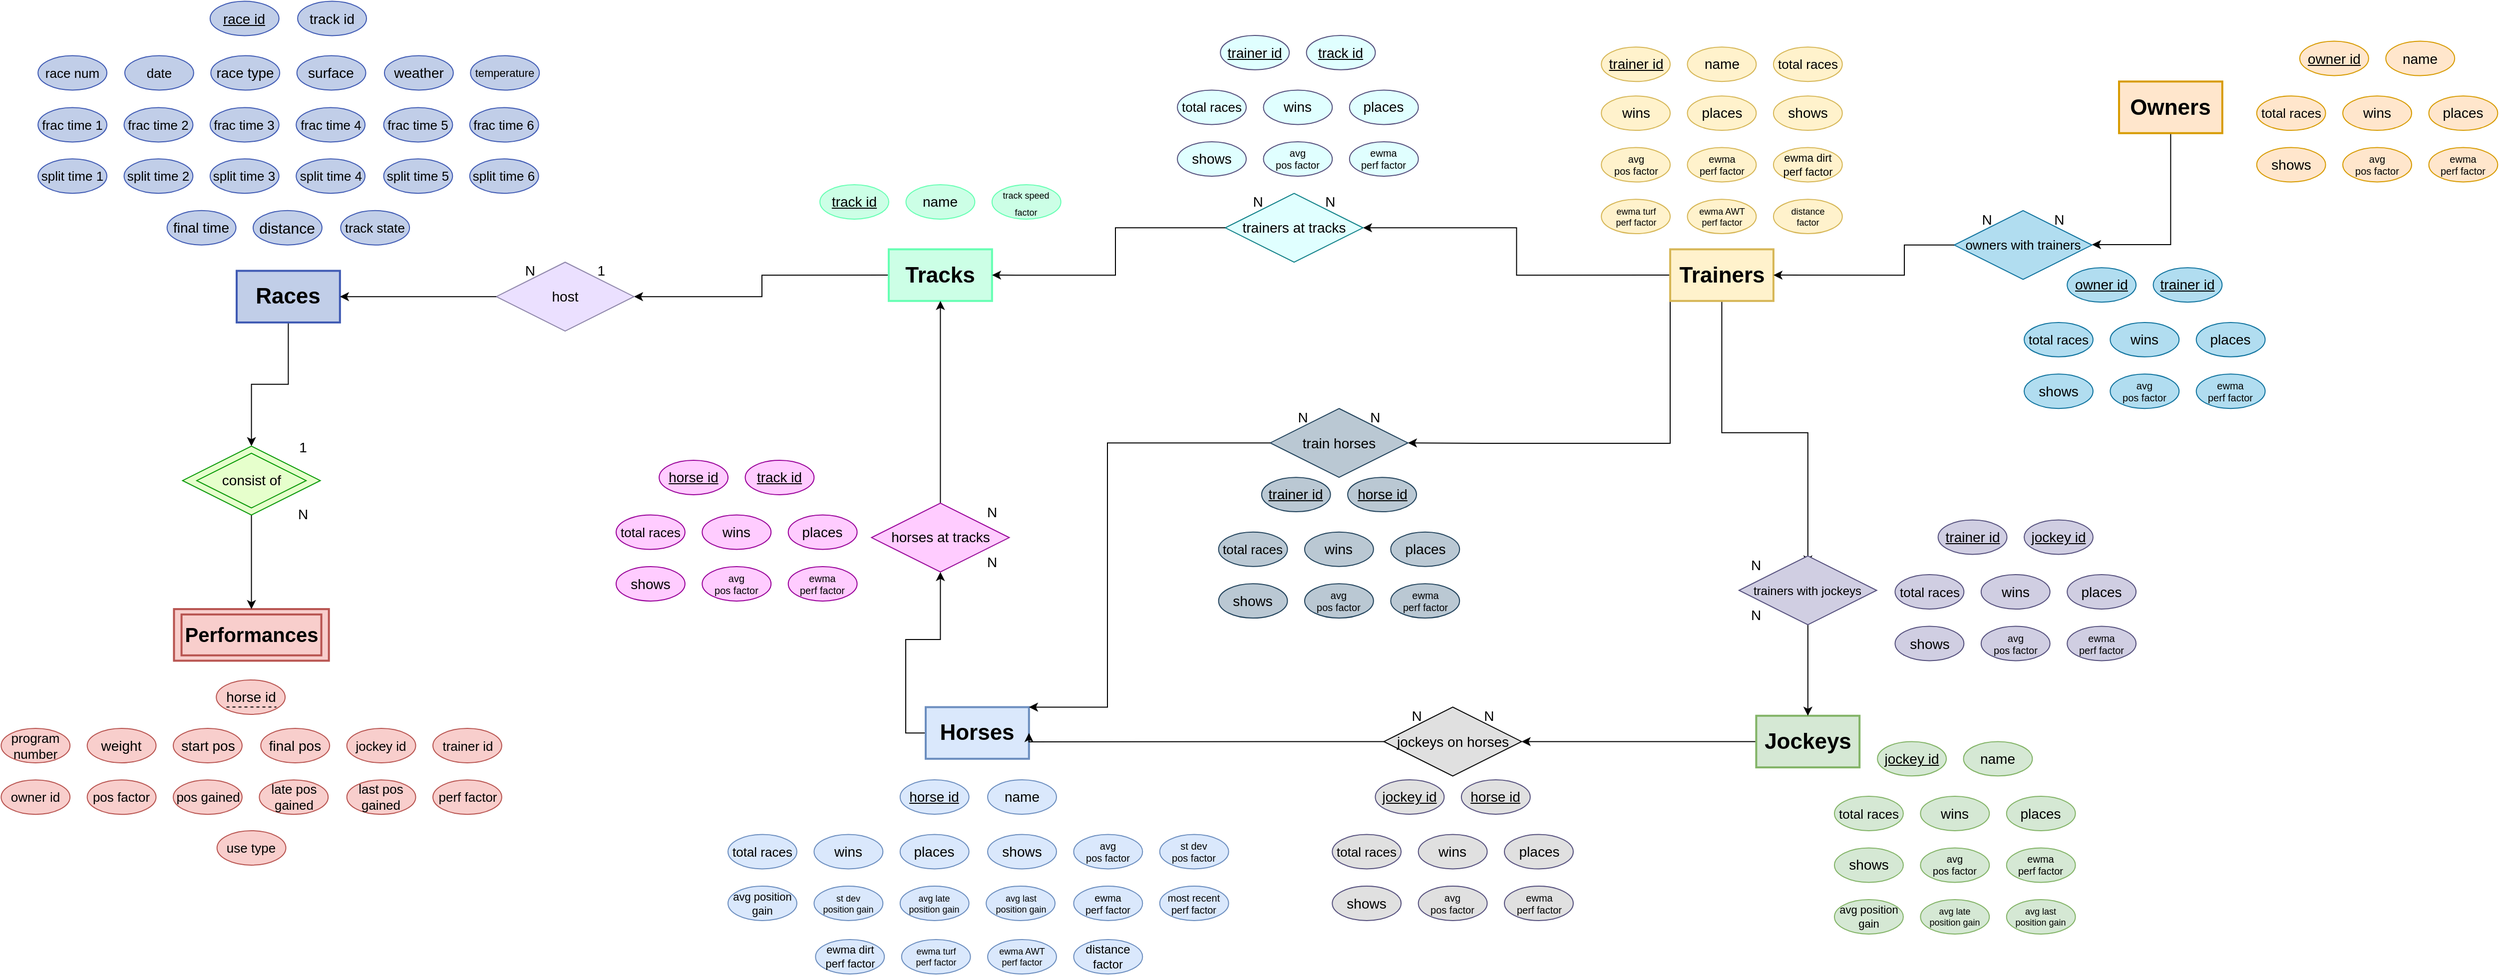 <mxfile version="24.8.0">
  <diagram id="R2lEEEUBdFMjLlhIrx00" name="Page-1">
    <mxGraphModel dx="2412" dy="754" grid="1" gridSize="10" guides="1" tooltips="1" connect="1" arrows="1" fold="1" page="1" pageScale="1" pageWidth="850" pageHeight="1100" math="0" shadow="0" extFonts="Permanent Marker^https://fonts.googleapis.com/css?family=Permanent+Marker">
      <root>
        <mxCell id="0" />
        <mxCell id="1" parent="0" />
        <mxCell id="imJ08O7aE8gu0QzwsTVR-275" style="edgeStyle=orthogonalEdgeStyle;rounded=0;orthogonalLoop=1;jettySize=auto;html=1;exitX=0.5;exitY=1;exitDx=0;exitDy=0;entryX=0.5;entryY=0;entryDx=0;entryDy=0;" parent="1" source="j_OEzUGsQaTigC9FzTrX-2" target="imJ08O7aE8gu0QzwsTVR-7" edge="1">
          <mxGeometry relative="1" as="geometry">
            <mxPoint x="-590" y="500" as="targetPoint" />
          </mxGeometry>
        </mxCell>
        <mxCell id="j_OEzUGsQaTigC9FzTrX-2" value="Races" style="text;html=1;align=center;verticalAlign=middle;whiteSpace=wrap;rounded=0;strokeColor=#3F5AB3;fillColor=#C1CEE8;strokeWidth=2;fontStyle=1;container=0;fontSize=22;" parent="1" vertex="1">
          <mxGeometry x="-609.996" y="330.243" width="103.415" height="51.707" as="geometry" />
        </mxCell>
        <mxCell id="imJ08O7aE8gu0QzwsTVR-168" style="edgeStyle=orthogonalEdgeStyle;rounded=0;orthogonalLoop=1;jettySize=auto;html=1;exitX=0;exitY=0.5;exitDx=0;exitDy=0;entryX=0.5;entryY=1;entryDx=0;entryDy=0;" parent="1" source="j_OEzUGsQaTigC9FzTrX-4" target="j_OEzUGsQaTigC9FzTrX-57" edge="1">
          <mxGeometry relative="1" as="geometry" />
        </mxCell>
        <mxCell id="j_OEzUGsQaTigC9FzTrX-4" value="Horses" style="text;html=1;align=center;verticalAlign=middle;whiteSpace=wrap;rounded=0;strokeColor=#6c8ebf;fillColor=#dae8fc;strokeWidth=2;fontStyle=1;container=0;fontSize=22;" parent="1" vertex="1">
          <mxGeometry x="80.0" y="767.237" width="103.415" height="51.707" as="geometry" />
        </mxCell>
        <mxCell id="imJ08O7aE8gu0QzwsTVR-159" style="edgeStyle=orthogonalEdgeStyle;rounded=0;orthogonalLoop=1;jettySize=auto;html=1;exitX=0;exitY=0.5;exitDx=0;exitDy=0;entryX=1;entryY=1;entryDx=0;entryDy=0;" parent="1" source="j_OEzUGsQaTigC9FzTrX-5" target="j_OEzUGsQaTigC9FzTrX-54" edge="1">
          <mxGeometry relative="1" as="geometry">
            <Array as="points">
              <mxPoint x="730" y="802" />
              <mxPoint x="730" y="802" />
            </Array>
          </mxGeometry>
        </mxCell>
        <mxCell id="j_OEzUGsQaTigC9FzTrX-5" value="Jockeys" style="text;html=1;align=center;verticalAlign=middle;whiteSpace=wrap;rounded=0;strokeColor=#82b366;fillColor=#d5e8d4;strokeWidth=2;fontStyle=1;container=0;fontSize=22;" parent="1" vertex="1">
          <mxGeometry x="911.701" y="775.86" width="103.415" height="51.707" as="geometry" />
        </mxCell>
        <mxCell id="imJ08O7aE8gu0QzwsTVR-272" style="edgeStyle=orthogonalEdgeStyle;rounded=0;orthogonalLoop=1;jettySize=auto;html=1;exitX=0;exitY=0.5;exitDx=0;exitDy=0;entryX=1;entryY=1;entryDx=0;entryDy=0;" parent="1" source="j_OEzUGsQaTigC9FzTrX-6" target="j_OEzUGsQaTigC9FzTrX-49" edge="1">
          <mxGeometry relative="1" as="geometry">
            <Array as="points">
              <mxPoint x="-84" y="335" />
              <mxPoint x="-84" y="356" />
            </Array>
          </mxGeometry>
        </mxCell>
        <mxCell id="j_OEzUGsQaTigC9FzTrX-6" value="Tracks" style="text;html=1;align=center;verticalAlign=middle;whiteSpace=wrap;rounded=0;strokeColor=#66FFB3;fillColor=#CCFFE6;strokeWidth=2;fontStyle=1;container=0;fontSize=22;" parent="1" vertex="1">
          <mxGeometry x="43.002" y="308.702" width="103.415" height="51.707" as="geometry" />
        </mxCell>
        <mxCell id="imJ08O7aE8gu0QzwsTVR-165" style="edgeStyle=orthogonalEdgeStyle;rounded=0;orthogonalLoop=1;jettySize=auto;html=1;exitX=0.5;exitY=1;exitDx=0;exitDy=0;entryX=1;entryY=1;entryDx=0;entryDy=0;" parent="1" source="j_OEzUGsQaTigC9FzTrX-7" target="j_OEzUGsQaTigC9FzTrX-51" edge="1">
          <mxGeometry relative="1" as="geometry">
            <Array as="points">
              <mxPoint x="1327" y="304" />
              <mxPoint x="1248" y="304" />
            </Array>
          </mxGeometry>
        </mxCell>
        <mxCell id="j_OEzUGsQaTigC9FzTrX-7" value="Owners" style="text;html=1;align=center;verticalAlign=middle;whiteSpace=wrap;rounded=0;strokeColor=#d79b00;fillColor=#ffe6cc;strokeWidth=2;fontStyle=1;flipH=0;flipV=1;container=0;fontSize=22;" parent="1" vertex="1">
          <mxGeometry x="1275.003" y="140.654" width="103.415" height="51.707" as="geometry" />
        </mxCell>
        <mxCell id="imJ08O7aE8gu0QzwsTVR-155" style="edgeStyle=orthogonalEdgeStyle;rounded=0;orthogonalLoop=1;jettySize=auto;html=1;exitX=0.5;exitY=1;exitDx=0;exitDy=0;entryX=1;entryY=0;entryDx=0;entryDy=0;" parent="1" source="j_OEzUGsQaTigC9FzTrX-8" target="imJ08O7aE8gu0QzwsTVR-152" edge="1">
          <mxGeometry relative="1" as="geometry" />
        </mxCell>
        <mxCell id="imJ08O7aE8gu0QzwsTVR-160" style="edgeStyle=orthogonalEdgeStyle;rounded=0;orthogonalLoop=1;jettySize=auto;html=1;exitX=0;exitY=1;exitDx=0;exitDy=0;entryX=1;entryY=1;entryDx=0;entryDy=0;" parent="1" source="j_OEzUGsQaTigC9FzTrX-8" target="j_OEzUGsQaTigC9FzTrX-65" edge="1">
          <mxGeometry relative="1" as="geometry">
            <Array as="points">
              <mxPoint x="825" y="503" />
              <mxPoint x="638" y="503" />
            </Array>
          </mxGeometry>
        </mxCell>
        <mxCell id="imJ08O7aE8gu0QzwsTVR-171" style="edgeStyle=orthogonalEdgeStyle;rounded=0;orthogonalLoop=1;jettySize=auto;html=1;exitX=0;exitY=0.5;exitDx=0;exitDy=0;entryX=1;entryY=0.5;entryDx=0;entryDy=0;" parent="1" source="j_OEzUGsQaTigC9FzTrX-8" target="j_OEzUGsQaTigC9FzTrX-74" edge="1">
          <mxGeometry relative="1" as="geometry" />
        </mxCell>
        <mxCell id="j_OEzUGsQaTigC9FzTrX-8" value="Trainers" style="text;html=1;align=center;verticalAlign=middle;whiteSpace=wrap;rounded=0;strokeColor=#d6b656;fillColor=#fff2cc;strokeWidth=2;fontStyle=1;container=0;fontSize=22;" parent="1" vertex="1">
          <mxGeometry x="825.521" y="308.702" width="103.415" height="51.707" as="geometry" />
        </mxCell>
        <mxCell id="j_OEzUGsQaTigC9FzTrX-15" value="&lt;font style=&quot;font-size: 14px;&quot;&gt;host&lt;/font&gt;" style="rhombus;whiteSpace=wrap;html=1;container=0;fontSize=14;fillColor=#EBE0FF;strokeColor=#8F87AB;" parent="1" vertex="1">
          <mxGeometry x="-350.004" y="321.621" width="137.886" height="68.943" as="geometry" />
        </mxCell>
        <mxCell id="j_OEzUGsQaTigC9FzTrX-22" value="&lt;font style=&quot;font-size: 14px;&quot;&gt;jockeys on horses&lt;/font&gt;" style="rhombus;whiteSpace=wrap;html=1;container=0;fontSize=14;fillColor=#E0E0E0;" parent="1" vertex="1">
          <mxGeometry x="538.859" y="767.239" width="137.886" height="68.943" as="geometry" />
        </mxCell>
        <mxCell id="j_OEzUGsQaTigC9FzTrX-37" value="&lt;font style=&quot;font-size: 13px;&quot;&gt;owners with trainers&lt;/font&gt;" style="rhombus;whiteSpace=wrap;html=1;fontSize=14;flipH=0;flipV=1;container=0;fillColor=#b1ddf0;strokeColor=#10739e;" parent="1" vertex="1">
          <mxGeometry x="1110.005" y="269.914" width="137.886" height="68.943" as="geometry" />
        </mxCell>
        <mxCell id="imJ08O7aE8gu0QzwsTVR-274" style="edgeStyle=orthogonalEdgeStyle;rounded=0;orthogonalLoop=1;jettySize=auto;html=1;exitX=0;exitY=1;exitDx=0;exitDy=0;entryX=1;entryY=0.5;entryDx=0;entryDy=0;" parent="1" source="j_OEzUGsQaTigC9FzTrX-49" target="j_OEzUGsQaTigC9FzTrX-2" edge="1">
          <mxGeometry relative="1" as="geometry">
            <Array as="points">
              <mxPoint x="-390" y="356" />
              <mxPoint x="-390" y="356" />
            </Array>
          </mxGeometry>
        </mxCell>
        <mxCell id="j_OEzUGsQaTigC9FzTrX-49" value="N&amp;nbsp; &amp;nbsp; &amp;nbsp; &amp;nbsp; &amp;nbsp; &amp;nbsp; &amp;nbsp; &amp;nbsp; 1" style="text;html=1;align=center;verticalAlign=middle;whiteSpace=wrap;rounded=0;container=0;fontSize=14;" parent="1" vertex="1">
          <mxGeometry x="-350.004" y="304.385" width="137.886" height="51.707" as="geometry" />
        </mxCell>
        <mxCell id="imJ08O7aE8gu0QzwsTVR-166" style="edgeStyle=orthogonalEdgeStyle;rounded=0;orthogonalLoop=1;jettySize=auto;html=1;exitX=0;exitY=1;exitDx=0;exitDy=0;entryX=1;entryY=0.5;entryDx=0;entryDy=0;" parent="1" source="j_OEzUGsQaTigC9FzTrX-51" target="j_OEzUGsQaTigC9FzTrX-8" edge="1">
          <mxGeometry relative="1" as="geometry">
            <Array as="points">
              <mxPoint x="1060" y="304" />
              <mxPoint x="1060" y="335" />
            </Array>
          </mxGeometry>
        </mxCell>
        <mxCell id="j_OEzUGsQaTigC9FzTrX-51" value="N&amp;nbsp; &amp;nbsp; &amp;nbsp; &amp;nbsp; &amp;nbsp; &amp;nbsp; &amp;nbsp; &amp;nbsp; N" style="text;html=1;align=center;verticalAlign=middle;whiteSpace=wrap;rounded=0;container=0;fontSize=14;fillColor=none;strokeColor=none;" parent="1" vertex="1">
          <mxGeometry x="1110.005" y="252.678" width="137.886" height="51.707" as="geometry" />
        </mxCell>
        <mxCell id="imJ08O7aE8gu0QzwsTVR-162" style="edgeStyle=orthogonalEdgeStyle;rounded=0;orthogonalLoop=1;jettySize=auto;html=1;exitX=0;exitY=1;exitDx=0;exitDy=0;entryX=1;entryY=0.5;entryDx=0;entryDy=0;" parent="1" source="j_OEzUGsQaTigC9FzTrX-54" target="j_OEzUGsQaTigC9FzTrX-4" edge="1">
          <mxGeometry relative="1" as="geometry">
            <Array as="points">
              <mxPoint x="470" y="802" />
              <mxPoint x="470" y="802" />
            </Array>
          </mxGeometry>
        </mxCell>
        <mxCell id="j_OEzUGsQaTigC9FzTrX-54" value="N&amp;nbsp; &amp;nbsp; &amp;nbsp; &amp;nbsp; &amp;nbsp; &amp;nbsp; &amp;nbsp; &amp;nbsp; N" style="text;html=1;align=center;verticalAlign=middle;whiteSpace=wrap;rounded=0;container=0;fontSize=14;fillColor=none;" parent="1" vertex="1">
          <mxGeometry x="538.859" y="750.003" width="137.886" height="51.707" as="geometry" />
        </mxCell>
        <mxCell id="imJ08O7aE8gu0QzwsTVR-169" style="edgeStyle=orthogonalEdgeStyle;rounded=0;orthogonalLoop=1;jettySize=auto;html=1;exitX=0.5;exitY=0;exitDx=0;exitDy=0;entryX=0.5;entryY=1;entryDx=0;entryDy=0;" parent="1" source="j_OEzUGsQaTigC9FzTrX-57" target="j_OEzUGsQaTigC9FzTrX-6" edge="1">
          <mxGeometry relative="1" as="geometry" />
        </mxCell>
        <mxCell id="j_OEzUGsQaTigC9FzTrX-57" value="&lt;font style=&quot;font-size: 14px;&quot;&gt;horses at tracks&lt;/font&gt;" style="rhombus;whiteSpace=wrap;html=1;fontSize=14;container=0;fillColor=#FFCCFF;strokeColor=#990099;" parent="1" vertex="1">
          <mxGeometry x="25.771" y="562.926" width="137.886" height="68.943" as="geometry" />
        </mxCell>
        <mxCell id="j_OEzUGsQaTigC9FzTrX-64" value="&lt;font style=&quot;font-size: 14px;&quot;&gt;train horses&lt;/font&gt;" style="rhombus;whiteSpace=wrap;html=1;container=0;fontSize=14;fillColor=#bac8d3;strokeColor=#23445d;" parent="1" vertex="1">
          <mxGeometry x="425.004" y="468.131" width="137.886" height="68.943" as="geometry" />
        </mxCell>
        <mxCell id="imJ08O7aE8gu0QzwsTVR-161" style="edgeStyle=orthogonalEdgeStyle;rounded=0;orthogonalLoop=1;jettySize=auto;html=1;exitX=0;exitY=1;exitDx=0;exitDy=0;entryX=1;entryY=0;entryDx=0;entryDy=0;" parent="1" source="j_OEzUGsQaTigC9FzTrX-65" target="j_OEzUGsQaTigC9FzTrX-4" edge="1">
          <mxGeometry relative="1" as="geometry">
            <Array as="points">
              <mxPoint x="262" y="503" />
            </Array>
          </mxGeometry>
        </mxCell>
        <mxCell id="j_OEzUGsQaTigC9FzTrX-65" value="N&amp;nbsp; &amp;nbsp; &amp;nbsp; &amp;nbsp; &amp;nbsp; &amp;nbsp; &amp;nbsp; &amp;nbsp; N" style="text;html=1;align=center;verticalAlign=middle;whiteSpace=wrap;rounded=0;container=0;fontSize=14;fillColor=none;strokeColor=none;" parent="1" vertex="1">
          <mxGeometry x="425.004" y="450.895" width="137.886" height="51.707" as="geometry" />
        </mxCell>
        <mxCell id="j_OEzUGsQaTigC9FzTrX-74" value="trainers at tracks" style="rhombus;whiteSpace=wrap;html=1;fontSize=14;container=0;fillColor=#E0FFFF;strokeColor=#0e8088;" parent="1" vertex="1">
          <mxGeometry x="379.995" y="252.675" width="137.886" height="68.943" as="geometry" />
        </mxCell>
        <mxCell id="imJ08O7aE8gu0QzwsTVR-172" style="edgeStyle=orthogonalEdgeStyle;rounded=0;orthogonalLoop=1;jettySize=auto;html=1;exitX=0;exitY=1;exitDx=0;exitDy=0;entryX=1;entryY=0.5;entryDx=0;entryDy=0;" parent="1" source="j_OEzUGsQaTigC9FzTrX-75" target="j_OEzUGsQaTigC9FzTrX-6" edge="1">
          <mxGeometry relative="1" as="geometry">
            <Array as="points">
              <mxPoint x="270" y="287" />
              <mxPoint x="270" y="335" />
            </Array>
          </mxGeometry>
        </mxCell>
        <mxCell id="j_OEzUGsQaTigC9FzTrX-75" value="N&amp;nbsp; &amp;nbsp; &amp;nbsp; &amp;nbsp; &amp;nbsp; &amp;nbsp; &amp;nbsp; &amp;nbsp; N" style="text;html=1;align=center;verticalAlign=middle;whiteSpace=wrap;rounded=0;container=0;fontSize=14;fillColor=none;strokeColor=none;" parent="1" vertex="1">
          <mxGeometry x="379.995" y="235.439" width="137.886" height="51.707" as="geometry" />
        </mxCell>
        <mxCell id="imJ08O7aE8gu0QzwsTVR-156" style="edgeStyle=orthogonalEdgeStyle;rounded=0;orthogonalLoop=1;jettySize=auto;html=1;exitX=0.5;exitY=1;exitDx=0;exitDy=0;entryX=0.5;entryY=0;entryDx=0;entryDy=0;" parent="1" source="j_OEzUGsQaTigC9FzTrX-78" target="j_OEzUGsQaTigC9FzTrX-5" edge="1">
          <mxGeometry relative="1" as="geometry" />
        </mxCell>
        <mxCell id="j_OEzUGsQaTigC9FzTrX-78" value="&lt;font style=&quot;font-size: 12px;&quot;&gt;trainers with jockeys&lt;/font&gt;" style="rhombus;whiteSpace=wrap;html=1;fontSize=14;flipH=0;flipV=1;container=0;fillColor=#d0cee2;strokeColor=#56517e;" parent="1" vertex="1">
          <mxGeometry x="894.467" y="615.78" width="137.886" height="68.943" as="geometry" />
        </mxCell>
        <mxCell id="imJ08O7aE8gu0QzwsTVR-3" value="" style="text;html=1;align=center;verticalAlign=middle;whiteSpace=wrap;rounded=0;strokeColor=#b85450;fillColor=#f8cecc;strokeWidth=2;fontStyle=1;container=0;fontSize=22;" parent="1" vertex="1">
          <mxGeometry x="-672.77" y="669.035" width="155.122" height="51.707" as="geometry" />
        </mxCell>
        <mxCell id="imJ08O7aE8gu0QzwsTVR-276" style="edgeStyle=orthogonalEdgeStyle;rounded=0;orthogonalLoop=1;jettySize=auto;html=1;exitX=0.5;exitY=1;exitDx=0;exitDy=0;entryX=0.5;entryY=0;entryDx=0;entryDy=0;" parent="1" source="imJ08O7aE8gu0QzwsTVR-7" target="imJ08O7aE8gu0QzwsTVR-3" edge="1">
          <mxGeometry relative="1" as="geometry" />
        </mxCell>
        <mxCell id="imJ08O7aE8gu0QzwsTVR-7" value="" style="rhombus;whiteSpace=wrap;html=1;container=0;fontSize=14;fillColor=#E6FFCC;strokeColor=#009900;perimeterSpacing=0;" parent="1" vertex="1">
          <mxGeometry x="-664.15" y="505.857" width="137.886" height="68.943" as="geometry" />
        </mxCell>
        <mxCell id="imJ08O7aE8gu0QzwsTVR-86" value="total races" style="ellipse;whiteSpace=wrap;html=1;fontSize=13;container=0;fillColor=#dae8fc;strokeColor=#6c8ebf;" parent="1" vertex="1">
          <mxGeometry x="-117.973" y="894.8" width="68.943" height="34.472" as="geometry" />
        </mxCell>
        <mxCell id="imJ08O7aE8gu0QzwsTVR-87" value="wins" style="ellipse;whiteSpace=wrap;html=1;fontSize=14;container=0;fillColor=#dae8fc;strokeColor=#6c8ebf;" parent="1" vertex="1">
          <mxGeometry x="-31.794" y="894.8" width="68.943" height="34.472" as="geometry" />
        </mxCell>
        <mxCell id="imJ08O7aE8gu0QzwsTVR-88" value="places" style="ellipse;whiteSpace=wrap;html=1;fontSize=14;container=0;fillColor=#dae8fc;strokeColor=#6c8ebf;" parent="1" vertex="1">
          <mxGeometry x="54.385" y="894.8" width="68.943" height="34.472" as="geometry" />
        </mxCell>
        <mxCell id="imJ08O7aE8gu0QzwsTVR-89" value="shows" style="ellipse;whiteSpace=wrap;html=1;fontSize=14;container=0;fillColor=#dae8fc;strokeColor=#6c8ebf;" parent="1" vertex="1">
          <mxGeometry x="142.027" y="894.797" width="68.943" height="34.472" as="geometry" />
        </mxCell>
        <mxCell id="imJ08O7aE8gu0QzwsTVR-116" value="&lt;font style=&quot;font-size: 13px;&quot;&gt;total races&lt;/font&gt;" style="ellipse;whiteSpace=wrap;html=1;fontSize=14;container=0;fillColor=#ffe6cc;strokeColor=#d79b00;" parent="1" vertex="1">
          <mxGeometry x="1412.889" y="155.091" width="68.943" height="34.472" as="geometry" />
        </mxCell>
        <mxCell id="imJ08O7aE8gu0QzwsTVR-117" value="wins" style="ellipse;whiteSpace=wrap;html=1;fontSize=14;container=0;fillColor=#ffe6cc;strokeColor=#d79b00;" parent="1" vertex="1">
          <mxGeometry x="1499.068" y="155.091" width="68.943" height="34.472" as="geometry" />
        </mxCell>
        <mxCell id="imJ08O7aE8gu0QzwsTVR-118" value="places" style="ellipse;whiteSpace=wrap;html=1;fontSize=14;container=0;fillColor=#ffe6cc;strokeColor=#d79b00;" parent="1" vertex="1">
          <mxGeometry x="1585.247" y="155.091" width="68.943" height="34.472" as="geometry" />
        </mxCell>
        <mxCell id="imJ08O7aE8gu0QzwsTVR-119" value="shows" style="ellipse;whiteSpace=wrap;html=1;fontSize=14;container=0;fillColor=#ffe6cc;strokeColor=#d79b00;" parent="1" vertex="1">
          <mxGeometry x="1412.889" y="206.798" width="68.943" height="34.472" as="geometry" />
        </mxCell>
        <mxCell id="imJ08O7aE8gu0QzwsTVR-120" value="&lt;font style=&quot;font-size: 10px;&quot;&gt;avg&lt;/font&gt;&lt;div style=&quot;font-size: 10px;&quot;&gt;&lt;span style=&quot;background-color: initial; font-size: 10px;&quot;&gt;pos factor&lt;/span&gt;&lt;/div&gt;" style="ellipse;whiteSpace=wrap;html=1;fontSize=10;container=0;fillColor=#ffe6cc;strokeColor=#d79b00;" parent="1" vertex="1">
          <mxGeometry x="1499.068" y="206.798" width="68.943" height="34.472" as="geometry" />
        </mxCell>
        <mxCell id="imJ08O7aE8gu0QzwsTVR-121" value="&lt;font style=&quot;font-size: 10px;&quot;&gt; ewma&lt;/font&gt;&lt;div style=&quot;font-size: 10px;&quot;&gt;&lt;font style=&quot;font-size: 10px;&quot;&gt;perf factor&lt;/font&gt;&lt;/div&gt;" style="ellipse;whiteSpace=wrap;html=1;fontSize=10;container=0;fillColor=#ffe6cc;strokeColor=#d79b00;" parent="1" vertex="1">
          <mxGeometry x="1585.247" y="206.798" width="68.943" height="34.472" as="geometry" />
        </mxCell>
        <mxCell id="imJ08O7aE8gu0QzwsTVR-147" value="1&lt;div style=&quot;font-size: 14px;&quot;&gt;&lt;br style=&quot;font-size: 14px;&quot;&gt;&lt;/div&gt;&lt;div style=&quot;font-size: 14px;&quot;&gt;&lt;br style=&quot;font-size: 14px;&quot;&gt;&lt;/div&gt;&lt;div style=&quot;font-size: 14px;&quot;&gt;&lt;br style=&quot;font-size: 14px;&quot;&gt;&lt;/div&gt;&lt;div style=&quot;font-size: 14px;&quot;&gt;N&lt;/div&gt;" style="text;html=1;align=center;verticalAlign=middle;whiteSpace=wrap;rounded=0;container=0;fontSize=14;" parent="1" vertex="1">
          <mxGeometry x="-595.207" y="514.475" width="103.415" height="51.707" as="geometry" />
        </mxCell>
        <mxCell id="imJ08O7aE8gu0QzwsTVR-151" value="N&lt;div style=&quot;font-size: 14px;&quot;&gt;&lt;br style=&quot;font-size: 14px;&quot;&gt;&lt;/div&gt;&lt;div style=&quot;font-size: 14px;&quot;&gt;&lt;br style=&quot;font-size: 14px;&quot;&gt;&lt;/div&gt;&lt;div style=&quot;font-size: 14px;&quot;&gt;N&lt;/div&gt;" style="text;html=1;align=center;verticalAlign=middle;whiteSpace=wrap;rounded=0;container=0;fontSize=14;fillColor=none;" parent="1" vertex="1">
          <mxGeometry x="94.714" y="571.544" width="103.415" height="51.707" as="geometry" />
        </mxCell>
        <mxCell id="imJ08O7aE8gu0QzwsTVR-152" value="N&lt;div style=&quot;font-size: 14px;&quot;&gt;&lt;br style=&quot;font-size: 14px;&quot;&gt;&lt;/div&gt;&lt;div style=&quot;font-size: 14px;&quot;&gt;&lt;br style=&quot;font-size: 14px;&quot;&gt;&lt;/div&gt;&lt;div style=&quot;font-size: 14px;&quot;&gt;N&lt;/div&gt;" style="text;html=1;align=center;verticalAlign=middle;whiteSpace=wrap;rounded=0;container=0;fontSize=14;" parent="1" vertex="1">
          <mxGeometry x="859.995" y="624.398" width="103.415" height="51.707" as="geometry" />
        </mxCell>
        <mxCell id="imJ08O7aE8gu0QzwsTVR-173" value="&lt;u&gt;owner id&lt;/u&gt;" style="ellipse;whiteSpace=wrap;html=1;fontSize=14;container=0;fillColor=#ffe6cc;strokeColor=#d79b00;" parent="1" vertex="1">
          <mxGeometry x="1455.978" y="100.291" width="68.943" height="34.472" as="geometry" />
        </mxCell>
        <mxCell id="imJ08O7aE8gu0QzwsTVR-174" value="name" style="ellipse;whiteSpace=wrap;html=1;fontSize=14;container=0;fillColor=#ffe6cc;strokeColor=#d79b00;" parent="1" vertex="1">
          <mxGeometry x="1542.157" y="100.291" width="68.943" height="34.472" as="geometry" />
        </mxCell>
        <mxCell id="imJ08O7aE8gu0QzwsTVR-175" value="&lt;font style=&quot;font-size: 13px;&quot;&gt;total races&lt;/font&gt;" style="ellipse;whiteSpace=wrap;html=1;fontSize=14;container=0;fillColor=#b1ddf0;strokeColor=#10739e;" parent="1" vertex="1">
          <mxGeometry x="1179.999" y="381.951" width="68.943" height="34.472" as="geometry" />
        </mxCell>
        <mxCell id="imJ08O7aE8gu0QzwsTVR-176" value="wins" style="ellipse;whiteSpace=wrap;html=1;fontSize=14;container=0;fillColor=#b1ddf0;strokeColor=#10739e;" parent="1" vertex="1">
          <mxGeometry x="1266.178" y="381.951" width="68.943" height="34.472" as="geometry" />
        </mxCell>
        <mxCell id="imJ08O7aE8gu0QzwsTVR-177" value="places" style="ellipse;whiteSpace=wrap;html=1;fontSize=14;container=0;fillColor=#b1ddf0;strokeColor=#10739e;" parent="1" vertex="1">
          <mxGeometry x="1352.357" y="381.951" width="68.943" height="34.472" as="geometry" />
        </mxCell>
        <mxCell id="imJ08O7aE8gu0QzwsTVR-178" value="shows" style="ellipse;whiteSpace=wrap;html=1;fontSize=14;container=0;fillColor=#b1ddf0;strokeColor=#10739e;" parent="1" vertex="1">
          <mxGeometry x="1179.999" y="433.658" width="68.943" height="34.472" as="geometry" />
        </mxCell>
        <mxCell id="imJ08O7aE8gu0QzwsTVR-179" value="&lt;font style=&quot;font-size: 10px;&quot;&gt;avg&lt;/font&gt;&lt;div style=&quot;font-size: 10px;&quot;&gt;&lt;span style=&quot;background-color: initial; font-size: 10px;&quot;&gt;pos factor&lt;/span&gt;&lt;/div&gt;" style="ellipse;whiteSpace=wrap;html=1;fontSize=10;container=0;fillColor=#b1ddf0;strokeColor=#10739e;" parent="1" vertex="1">
          <mxGeometry x="1266.178" y="433.658" width="68.943" height="34.472" as="geometry" />
        </mxCell>
        <mxCell id="imJ08O7aE8gu0QzwsTVR-180" value="&lt;font style=&quot;font-size: 10px;&quot;&gt; ewma&lt;/font&gt;&lt;div style=&quot;font-size: 10px;&quot;&gt;&lt;font style=&quot;font-size: 10px;&quot;&gt;perf factor&lt;/font&gt;&lt;/div&gt;" style="ellipse;whiteSpace=wrap;html=1;fontSize=10;container=0;fillColor=#b1ddf0;strokeColor=#10739e;" parent="1" vertex="1">
          <mxGeometry x="1352.357" y="433.658" width="68.943" height="34.472" as="geometry" />
        </mxCell>
        <mxCell id="imJ08O7aE8gu0QzwsTVR-181" value="&lt;u&gt;owner id&lt;/u&gt;" style="ellipse;whiteSpace=wrap;html=1;fontSize=14;container=0;fillColor=#b1ddf0;strokeColor=#10739e;" parent="1" vertex="1">
          <mxGeometry x="1223.088" y="327.151" width="68.943" height="34.472" as="geometry" />
        </mxCell>
        <mxCell id="imJ08O7aE8gu0QzwsTVR-182" value="&lt;u&gt;trainer id&lt;/u&gt;" style="ellipse;whiteSpace=wrap;html=1;fontSize=14;container=0;fillColor=#b1ddf0;strokeColor=#10739e;" parent="1" vertex="1">
          <mxGeometry x="1309.267" y="327.151" width="68.943" height="34.472" as="geometry" />
        </mxCell>
        <mxCell id="imJ08O7aE8gu0QzwsTVR-183" value="&lt;font style=&quot;font-size: 13px;&quot;&gt;total races&lt;/font&gt;" style="ellipse;whiteSpace=wrap;html=1;fontSize=14;container=0;fillColor=#d0cee2;strokeColor=#56517e;" parent="1" vertex="1">
          <mxGeometry x="1050.729" y="634.561" width="68.943" height="34.472" as="geometry" />
        </mxCell>
        <mxCell id="imJ08O7aE8gu0QzwsTVR-184" value="wins" style="ellipse;whiteSpace=wrap;html=1;fontSize=14;container=0;fillColor=#d0cee2;strokeColor=#56517e;" parent="1" vertex="1">
          <mxGeometry x="1136.908" y="634.561" width="68.943" height="34.472" as="geometry" />
        </mxCell>
        <mxCell id="imJ08O7aE8gu0QzwsTVR-185" value="places" style="ellipse;whiteSpace=wrap;html=1;fontSize=14;container=0;fillColor=#d0cee2;strokeColor=#56517e;" parent="1" vertex="1">
          <mxGeometry x="1223.087" y="634.561" width="68.943" height="34.472" as="geometry" />
        </mxCell>
        <mxCell id="imJ08O7aE8gu0QzwsTVR-186" value="shows" style="ellipse;whiteSpace=wrap;html=1;fontSize=14;container=0;fillColor=#d0cee2;strokeColor=#56517e;" parent="1" vertex="1">
          <mxGeometry x="1050.729" y="686.268" width="68.943" height="34.472" as="geometry" />
        </mxCell>
        <mxCell id="imJ08O7aE8gu0QzwsTVR-187" value="&lt;font style=&quot;font-size: 10px;&quot;&gt;avg&lt;/font&gt;&lt;div style=&quot;font-size: 10px;&quot;&gt;&lt;span style=&quot;background-color: initial; font-size: 10px;&quot;&gt;pos factor&lt;/span&gt;&lt;/div&gt;" style="ellipse;whiteSpace=wrap;html=1;fontSize=10;container=0;fillColor=#d0cee2;strokeColor=#56517e;" parent="1" vertex="1">
          <mxGeometry x="1136.908" y="686.268" width="68.943" height="34.472" as="geometry" />
        </mxCell>
        <mxCell id="imJ08O7aE8gu0QzwsTVR-188" value="&lt;font style=&quot;font-size: 10px;&quot;&gt; ewma&lt;/font&gt;&lt;div style=&quot;font-size: 10px;&quot;&gt;&lt;font style=&quot;font-size: 10px;&quot;&gt;perf factor&lt;/font&gt;&lt;/div&gt;" style="ellipse;whiteSpace=wrap;html=1;fontSize=10;container=0;fillColor=#d0cee2;strokeColor=#56517e;" parent="1" vertex="1">
          <mxGeometry x="1223.087" y="686.268" width="68.943" height="34.472" as="geometry" />
        </mxCell>
        <mxCell id="imJ08O7aE8gu0QzwsTVR-189" value="&lt;u&gt;trainer id&lt;/u&gt;" style="ellipse;whiteSpace=wrap;html=1;fontSize=14;container=0;fillColor=#d0cee2;strokeColor=#56517e;" parent="1" vertex="1">
          <mxGeometry x="1093.818" y="579.761" width="68.943" height="34.472" as="geometry" />
        </mxCell>
        <mxCell id="imJ08O7aE8gu0QzwsTVR-190" value="&lt;u&gt;jockey id&lt;/u&gt;" style="ellipse;whiteSpace=wrap;html=1;fontSize=14;container=0;fillColor=#d0cee2;strokeColor=#56517e;" parent="1" vertex="1">
          <mxGeometry x="1179.997" y="579.761" width="68.943" height="34.472" as="geometry" />
        </mxCell>
        <mxCell id="imJ08O7aE8gu0QzwsTVR-191" value="&lt;font style=&quot;font-size: 13px;&quot;&gt;total races&lt;/font&gt;" style="ellipse;whiteSpace=wrap;html=1;fontSize=14;container=0;fillColor=#d5e8d4;strokeColor=#82b366;" parent="1" vertex="1">
          <mxGeometry x="989.999" y="856.511" width="68.943" height="34.472" as="geometry" />
        </mxCell>
        <mxCell id="imJ08O7aE8gu0QzwsTVR-192" value="wins" style="ellipse;whiteSpace=wrap;html=1;fontSize=14;container=0;fillColor=#d5e8d4;strokeColor=#82b366;" parent="1" vertex="1">
          <mxGeometry x="1076.178" y="856.511" width="68.943" height="34.472" as="geometry" />
        </mxCell>
        <mxCell id="imJ08O7aE8gu0QzwsTVR-193" value="places" style="ellipse;whiteSpace=wrap;html=1;fontSize=14;container=0;fillColor=#d5e8d4;strokeColor=#82b366;" parent="1" vertex="1">
          <mxGeometry x="1162.357" y="856.511" width="68.943" height="34.472" as="geometry" />
        </mxCell>
        <mxCell id="imJ08O7aE8gu0QzwsTVR-194" value="shows" style="ellipse;whiteSpace=wrap;html=1;fontSize=14;container=0;fillColor=#d5e8d4;strokeColor=#82b366;" parent="1" vertex="1">
          <mxGeometry x="989.999" y="908.218" width="68.943" height="34.472" as="geometry" />
        </mxCell>
        <mxCell id="imJ08O7aE8gu0QzwsTVR-195" value="&lt;font style=&quot;font-size: 10px;&quot;&gt;avg&lt;/font&gt;&lt;div style=&quot;font-size: 10px;&quot;&gt;&lt;span style=&quot;background-color: initial; font-size: 10px;&quot;&gt;pos factor&lt;/span&gt;&lt;/div&gt;" style="ellipse;whiteSpace=wrap;html=1;fontSize=10;container=0;fillColor=#d5e8d4;strokeColor=#82b366;" parent="1" vertex="1">
          <mxGeometry x="1076.178" y="908.218" width="68.943" height="34.472" as="geometry" />
        </mxCell>
        <mxCell id="imJ08O7aE8gu0QzwsTVR-196" value="&lt;font style=&quot;font-size: 10px;&quot;&gt; ewma&lt;/font&gt;&lt;div style=&quot;font-size: 10px;&quot;&gt;&lt;font style=&quot;font-size: 10px;&quot;&gt;perf factor&lt;/font&gt;&lt;/div&gt;" style="ellipse;whiteSpace=wrap;html=1;fontSize=10;container=0;fillColor=#d5e8d4;strokeColor=#82b366;" parent="1" vertex="1">
          <mxGeometry x="1162.357" y="908.218" width="68.943" height="34.472" as="geometry" />
        </mxCell>
        <mxCell id="imJ08O7aE8gu0QzwsTVR-197" value="&lt;u&gt;jockey id&lt;/u&gt;" style="ellipse;whiteSpace=wrap;html=1;fontSize=14;container=0;fillColor=#d5e8d4;strokeColor=#82b366;" parent="1" vertex="1">
          <mxGeometry x="1033.088" y="801.711" width="68.943" height="34.472" as="geometry" />
        </mxCell>
        <mxCell id="imJ08O7aE8gu0QzwsTVR-198" value="name" style="ellipse;whiteSpace=wrap;html=1;fontSize=14;container=0;fillColor=#d5e8d4;strokeColor=#82b366;" parent="1" vertex="1">
          <mxGeometry x="1119.267" y="801.711" width="68.943" height="34.472" as="geometry" />
        </mxCell>
        <mxCell id="imJ08O7aE8gu0QzwsTVR-199" value="avg position&lt;div style=&quot;font-size: 11px;&quot;&gt;&lt;span style=&quot;background-color: initial; font-size: 11px;&quot;&gt;gain&lt;/span&gt;&lt;/div&gt;" style="ellipse;whiteSpace=wrap;html=1;fontSize=11;container=0;fillColor=#d5e8d4;strokeColor=#82b366;" parent="1" vertex="1">
          <mxGeometry x="989.999" y="959.998" width="68.943" height="34.472" as="geometry" />
        </mxCell>
        <mxCell id="imJ08O7aE8gu0QzwsTVR-200" value="avg late&lt;div style=&quot;font-size: 9px;&quot;&gt;position gain&lt;/div&gt;" style="ellipse;whiteSpace=wrap;html=1;fontSize=9;container=0;fillColor=#d5e8d4;strokeColor=#82b366;" parent="1" vertex="1">
          <mxGeometry x="1076.179" y="959.998" width="68.943" height="34.472" as="geometry" />
        </mxCell>
        <mxCell id="imJ08O7aE8gu0QzwsTVR-201" value="avg last&lt;div style=&quot;font-size: 9px;&quot;&gt;position gain&lt;/div&gt;" style="ellipse;whiteSpace=wrap;html=1;fontSize=9;container=0;fillColor=#d5e8d4;strokeColor=#82b366;" parent="1" vertex="1">
          <mxGeometry x="1162.359" y="959.998" width="68.943" height="34.472" as="geometry" />
        </mxCell>
        <mxCell id="imJ08O7aE8gu0QzwsTVR-202" value="&lt;font style=&quot;font-size: 13px;&quot;&gt;total races&lt;/font&gt;" style="ellipse;whiteSpace=wrap;html=1;fontSize=14;container=0;fillColor=#fff2cc;strokeColor=#d6b656;" parent="1" vertex="1">
          <mxGeometry x="928.939" y="106.181" width="68.943" height="34.472" as="geometry" />
        </mxCell>
        <mxCell id="imJ08O7aE8gu0QzwsTVR-203" value="wins" style="ellipse;whiteSpace=wrap;html=1;fontSize=14;container=0;fillColor=#fff2cc;strokeColor=#d6b656;" parent="1" vertex="1">
          <mxGeometry x="756.578" y="155.091" width="68.943" height="34.472" as="geometry" />
        </mxCell>
        <mxCell id="imJ08O7aE8gu0QzwsTVR-204" value="places" style="ellipse;whiteSpace=wrap;html=1;fontSize=14;container=0;fillColor=#fff2cc;strokeColor=#d6b656;" parent="1" vertex="1">
          <mxGeometry x="842.757" y="155.091" width="68.943" height="34.472" as="geometry" />
        </mxCell>
        <mxCell id="imJ08O7aE8gu0QzwsTVR-205" value="shows" style="ellipse;whiteSpace=wrap;html=1;fontSize=14;container=0;fillColor=#fff2cc;strokeColor=#d6b656;" parent="1" vertex="1">
          <mxGeometry x="928.939" y="155.088" width="68.943" height="34.472" as="geometry" />
        </mxCell>
        <mxCell id="imJ08O7aE8gu0QzwsTVR-206" value="&lt;font style=&quot;font-size: 10px;&quot;&gt;avg&lt;/font&gt;&lt;div style=&quot;font-size: 10px;&quot;&gt;&lt;span style=&quot;background-color: initial; font-size: 10px;&quot;&gt;pos factor&lt;/span&gt;&lt;/div&gt;" style="ellipse;whiteSpace=wrap;html=1;fontSize=10;container=0;fillColor=#fff2cc;strokeColor=#d6b656;" parent="1" vertex="1">
          <mxGeometry x="756.578" y="206.798" width="68.943" height="34.472" as="geometry" />
        </mxCell>
        <mxCell id="imJ08O7aE8gu0QzwsTVR-207" value="&lt;font style=&quot;font-size: 10px;&quot;&gt; ewma&lt;/font&gt;&lt;div style=&quot;font-size: 10px;&quot;&gt;&lt;font style=&quot;font-size: 10px;&quot;&gt;perf factor&lt;/font&gt;&lt;/div&gt;" style="ellipse;whiteSpace=wrap;html=1;fontSize=10;container=0;fillColor=#fff2cc;strokeColor=#d6b656;" parent="1" vertex="1">
          <mxGeometry x="842.757" y="206.798" width="68.943" height="34.472" as="geometry" />
        </mxCell>
        <mxCell id="imJ08O7aE8gu0QzwsTVR-208" value="&lt;u&gt;trainer id&lt;/u&gt;" style="ellipse;whiteSpace=wrap;html=1;fontSize=14;container=0;fillColor=#fff2cc;strokeColor=#d6b656;" parent="1" vertex="1">
          <mxGeometry x="756.578" y="106.181" width="68.943" height="34.472" as="geometry" />
        </mxCell>
        <mxCell id="imJ08O7aE8gu0QzwsTVR-209" value="name" style="ellipse;whiteSpace=wrap;html=1;fontSize=14;container=0;fillColor=#fff2cc;strokeColor=#d6b656;" parent="1" vertex="1">
          <mxGeometry x="842.757" y="106.181" width="68.943" height="34.472" as="geometry" />
        </mxCell>
        <mxCell id="imJ08O7aE8gu0QzwsTVR-210" value=" ewma dirt&lt;div&gt;perf factor&lt;/div&gt;" style="ellipse;whiteSpace=wrap;html=1;fontSize=11;container=0;fillColor=#fff2cc;strokeColor=#d6b656;" parent="1" vertex="1">
          <mxGeometry x="928.939" y="206.798" width="68.943" height="34.472" as="geometry" />
        </mxCell>
        <mxCell id="imJ08O7aE8gu0QzwsTVR-211" value=" ewma turf&lt;div&gt;perf factor&lt;/div&gt;" style="ellipse;whiteSpace=wrap;html=1;fontSize=9;container=0;fillColor=#fff2cc;strokeColor=#d6b656;" parent="1" vertex="1">
          <mxGeometry x="756.579" y="258.578" width="68.943" height="34.472" as="geometry" />
        </mxCell>
        <mxCell id="imJ08O7aE8gu0QzwsTVR-212" value=" ewma AWT&lt;div&gt;perf factor&lt;/div&gt;" style="ellipse;whiteSpace=wrap;html=1;fontSize=9;container=0;fillColor=#fff2cc;strokeColor=#d6b656;" parent="1" vertex="1">
          <mxGeometry x="842.759" y="258.578" width="68.943" height="34.472" as="geometry" />
        </mxCell>
        <mxCell id="imJ08O7aE8gu0QzwsTVR-213" value="&lt;font style=&quot;font-size: 13px;&quot;&gt;total races&lt;/font&gt;" style="ellipse;whiteSpace=wrap;html=1;fontSize=14;container=0;fillColor=#bac8d3;strokeColor=#23445d;" parent="1" vertex="1">
          <mxGeometry x="373.299" y="591.871" width="68.943" height="34.472" as="geometry" />
        </mxCell>
        <mxCell id="imJ08O7aE8gu0QzwsTVR-214" value="wins" style="ellipse;whiteSpace=wrap;html=1;fontSize=14;container=0;fillColor=#bac8d3;strokeColor=#23445d;" parent="1" vertex="1">
          <mxGeometry x="459.478" y="591.871" width="68.943" height="34.472" as="geometry" />
        </mxCell>
        <mxCell id="imJ08O7aE8gu0QzwsTVR-215" value="places" style="ellipse;whiteSpace=wrap;html=1;fontSize=14;container=0;fillColor=#bac8d3;strokeColor=#23445d;" parent="1" vertex="1">
          <mxGeometry x="545.657" y="591.871" width="68.943" height="34.472" as="geometry" />
        </mxCell>
        <mxCell id="imJ08O7aE8gu0QzwsTVR-216" value="shows" style="ellipse;whiteSpace=wrap;html=1;fontSize=14;container=0;fillColor=#bac8d3;strokeColor=#23445d;" parent="1" vertex="1">
          <mxGeometry x="373.299" y="643.578" width="68.943" height="34.472" as="geometry" />
        </mxCell>
        <mxCell id="imJ08O7aE8gu0QzwsTVR-217" value="&lt;font style=&quot;font-size: 10px;&quot;&gt;avg&lt;/font&gt;&lt;div style=&quot;font-size: 10px;&quot;&gt;&lt;span style=&quot;background-color: initial; font-size: 10px;&quot;&gt;pos factor&lt;/span&gt;&lt;/div&gt;" style="ellipse;whiteSpace=wrap;html=1;fontSize=10;container=0;fillColor=#bac8d3;strokeColor=#23445d;" parent="1" vertex="1">
          <mxGeometry x="459.478" y="643.578" width="68.943" height="34.472" as="geometry" />
        </mxCell>
        <mxCell id="imJ08O7aE8gu0QzwsTVR-218" value="&lt;font style=&quot;font-size: 10px;&quot;&gt; ewma&lt;/font&gt;&lt;div style=&quot;font-size: 10px;&quot;&gt;&lt;font style=&quot;font-size: 10px;&quot;&gt;perf factor&lt;/font&gt;&lt;/div&gt;" style="ellipse;whiteSpace=wrap;html=1;fontSize=10;container=0;fillColor=#bac8d3;strokeColor=#23445d;" parent="1" vertex="1">
          <mxGeometry x="545.657" y="643.578" width="68.943" height="34.472" as="geometry" />
        </mxCell>
        <mxCell id="imJ08O7aE8gu0QzwsTVR-219" value="&lt;u&gt;trainer id&lt;/u&gt;" style="ellipse;whiteSpace=wrap;html=1;fontSize=14;container=0;fillColor=#bac8d3;strokeColor=#23445d;" parent="1" vertex="1">
          <mxGeometry x="416.388" y="537.071" width="68.943" height="34.472" as="geometry" />
        </mxCell>
        <mxCell id="imJ08O7aE8gu0QzwsTVR-220" value="&lt;u&gt;horse id&lt;/u&gt;" style="ellipse;whiteSpace=wrap;html=1;fontSize=14;container=0;fillColor=#bac8d3;strokeColor=#23445d;" parent="1" vertex="1">
          <mxGeometry x="502.567" y="537.071" width="68.943" height="34.472" as="geometry" />
        </mxCell>
        <mxCell id="imJ08O7aE8gu0QzwsTVR-221" value="&lt;font style=&quot;font-size: 13px;&quot;&gt;total races&lt;/font&gt;" style="ellipse;whiteSpace=wrap;html=1;fontSize=14;container=0;fillColor=#E0E0E0;strokeColor=#56517e;" parent="1" vertex="1">
          <mxGeometry x="487.149" y="894.801" width="68.943" height="34.472" as="geometry" />
        </mxCell>
        <mxCell id="imJ08O7aE8gu0QzwsTVR-222" value="wins" style="ellipse;whiteSpace=wrap;html=1;fontSize=14;container=0;fillColor=#E0E0E0;strokeColor=#56517e;" parent="1" vertex="1">
          <mxGeometry x="573.328" y="894.801" width="68.943" height="34.472" as="geometry" />
        </mxCell>
        <mxCell id="imJ08O7aE8gu0QzwsTVR-223" value="places" style="ellipse;whiteSpace=wrap;html=1;fontSize=14;container=0;fillColor=#E0E0E0;strokeColor=#56517e;" parent="1" vertex="1">
          <mxGeometry x="659.507" y="894.801" width="68.943" height="34.472" as="geometry" />
        </mxCell>
        <mxCell id="imJ08O7aE8gu0QzwsTVR-224" value="shows" style="ellipse;whiteSpace=wrap;html=1;fontSize=14;container=0;fillColor=#E0E0E0;strokeColor=#56517e;" parent="1" vertex="1">
          <mxGeometry x="487.149" y="946.508" width="68.943" height="34.472" as="geometry" />
        </mxCell>
        <mxCell id="imJ08O7aE8gu0QzwsTVR-225" value="&lt;font style=&quot;font-size: 10px;&quot;&gt;avg&lt;/font&gt;&lt;div style=&quot;font-size: 10px;&quot;&gt;&lt;span style=&quot;background-color: initial; font-size: 10px;&quot;&gt;pos factor&lt;/span&gt;&lt;/div&gt;" style="ellipse;whiteSpace=wrap;html=1;fontSize=10;container=0;fillColor=#E0E0E0;strokeColor=#56517e;" parent="1" vertex="1">
          <mxGeometry x="573.328" y="946.508" width="68.943" height="34.472" as="geometry" />
        </mxCell>
        <mxCell id="imJ08O7aE8gu0QzwsTVR-226" value="&lt;font style=&quot;font-size: 10px;&quot;&gt; ewma&lt;/font&gt;&lt;div style=&quot;font-size: 10px;&quot;&gt;&lt;font style=&quot;font-size: 10px;&quot;&gt;perf factor&lt;/font&gt;&lt;/div&gt;" style="ellipse;whiteSpace=wrap;html=1;fontSize=10;container=0;fillColor=#E0E0E0;strokeColor=#56517e;" parent="1" vertex="1">
          <mxGeometry x="659.507" y="946.508" width="68.943" height="34.472" as="geometry" />
        </mxCell>
        <mxCell id="imJ08O7aE8gu0QzwsTVR-227" value="&lt;u&gt;jockey id&lt;/u&gt;" style="ellipse;whiteSpace=wrap;html=1;fontSize=14;container=0;fillColor=#E0E0E0;strokeColor=#56517e;" parent="1" vertex="1">
          <mxGeometry x="530.238" y="840.001" width="68.943" height="34.472" as="geometry" />
        </mxCell>
        <mxCell id="imJ08O7aE8gu0QzwsTVR-228" value="&lt;u&gt;horse id&lt;/u&gt;" style="ellipse;whiteSpace=wrap;html=1;fontSize=14;container=0;fillColor=#E0E0E0;strokeColor=#56517e;" parent="1" vertex="1">
          <mxGeometry x="616.417" y="840.001" width="68.943" height="34.472" as="geometry" />
        </mxCell>
        <mxCell id="imJ08O7aE8gu0QzwsTVR-229" value="&lt;font style=&quot;font-size: 13px;&quot;&gt;total races&lt;/font&gt;" style="ellipse;whiteSpace=wrap;html=1;fontSize=14;container=0;fillColor=#E0FFFF;strokeColor=#56517e;" parent="1" vertex="1">
          <mxGeometry x="332.029" y="149.261" width="68.943" height="34.472" as="geometry" />
        </mxCell>
        <mxCell id="imJ08O7aE8gu0QzwsTVR-230" value="wins" style="ellipse;whiteSpace=wrap;html=1;fontSize=14;container=0;fillColor=#E0FFFF;strokeColor=#56517e;" parent="1" vertex="1">
          <mxGeometry x="418.208" y="149.261" width="68.943" height="34.472" as="geometry" />
        </mxCell>
        <mxCell id="imJ08O7aE8gu0QzwsTVR-231" value="places" style="ellipse;whiteSpace=wrap;html=1;fontSize=14;container=0;fillColor=#E0FFFF;strokeColor=#56517e;" parent="1" vertex="1">
          <mxGeometry x="504.387" y="149.261" width="68.943" height="34.472" as="geometry" />
        </mxCell>
        <mxCell id="imJ08O7aE8gu0QzwsTVR-232" value="shows" style="ellipse;whiteSpace=wrap;html=1;fontSize=14;container=0;fillColor=#E0FFFF;strokeColor=#56517e;" parent="1" vertex="1">
          <mxGeometry x="332.029" y="200.968" width="68.943" height="34.472" as="geometry" />
        </mxCell>
        <mxCell id="imJ08O7aE8gu0QzwsTVR-233" value="&lt;font style=&quot;font-size: 10px;&quot;&gt;avg&lt;/font&gt;&lt;div style=&quot;font-size: 10px;&quot;&gt;&lt;span style=&quot;background-color: initial; font-size: 10px;&quot;&gt;pos factor&lt;/span&gt;&lt;/div&gt;" style="ellipse;whiteSpace=wrap;html=1;fontSize=10;container=0;fillColor=#E0FFFF;strokeColor=#56517e;" parent="1" vertex="1">
          <mxGeometry x="418.208" y="200.968" width="68.943" height="34.472" as="geometry" />
        </mxCell>
        <mxCell id="imJ08O7aE8gu0QzwsTVR-234" value="&lt;font style=&quot;font-size: 10px;&quot;&gt; ewma&lt;/font&gt;&lt;div style=&quot;font-size: 10px;&quot;&gt;&lt;font style=&quot;font-size: 10px;&quot;&gt;perf factor&lt;/font&gt;&lt;/div&gt;" style="ellipse;whiteSpace=wrap;html=1;fontSize=10;container=0;fillColor=#E0FFFF;strokeColor=#56517e;" parent="1" vertex="1">
          <mxGeometry x="504.387" y="200.968" width="68.943" height="34.472" as="geometry" />
        </mxCell>
        <mxCell id="imJ08O7aE8gu0QzwsTVR-235" value="&lt;u&gt;trainer id&lt;/u&gt;" style="ellipse;whiteSpace=wrap;html=1;fontSize=14;container=0;fillColor=#E0FFFF;strokeColor=#56517e;" parent="1" vertex="1">
          <mxGeometry x="375.118" y="94.461" width="68.943" height="34.472" as="geometry" />
        </mxCell>
        <mxCell id="imJ08O7aE8gu0QzwsTVR-236" value="&lt;u&gt;track id&lt;/u&gt;" style="ellipse;whiteSpace=wrap;html=1;fontSize=14;container=0;fillColor=#E0FFFF;strokeColor=#56517e;" parent="1" vertex="1">
          <mxGeometry x="461.297" y="94.461" width="68.943" height="34.472" as="geometry" />
        </mxCell>
        <mxCell id="imJ08O7aE8gu0QzwsTVR-237" value="&lt;font style=&quot;font-size: 13px;&quot;&gt;total races&lt;/font&gt;" style="ellipse;whiteSpace=wrap;html=1;fontSize=14;container=0;fillColor=#FFCCFF;strokeColor=#990099;" parent="1" vertex="1">
          <mxGeometry x="-230.001" y="574.801" width="68.943" height="34.472" as="geometry" />
        </mxCell>
        <mxCell id="imJ08O7aE8gu0QzwsTVR-238" value="wins" style="ellipse;whiteSpace=wrap;html=1;fontSize=14;container=0;fillColor=#FFCCFF;strokeColor=#990099;" parent="1" vertex="1">
          <mxGeometry x="-143.822" y="574.801" width="68.943" height="34.472" as="geometry" />
        </mxCell>
        <mxCell id="imJ08O7aE8gu0QzwsTVR-239" value="places" style="ellipse;whiteSpace=wrap;html=1;fontSize=14;container=0;fillColor=#FFCCFF;strokeColor=#990099;" parent="1" vertex="1">
          <mxGeometry x="-57.643" y="574.801" width="68.943" height="34.472" as="geometry" />
        </mxCell>
        <mxCell id="imJ08O7aE8gu0QzwsTVR-240" value="shows" style="ellipse;whiteSpace=wrap;html=1;fontSize=14;container=0;fillColor=#FFCCFF;strokeColor=#990099;" parent="1" vertex="1">
          <mxGeometry x="-230.001" y="626.508" width="68.943" height="34.472" as="geometry" />
        </mxCell>
        <mxCell id="imJ08O7aE8gu0QzwsTVR-241" value="&lt;font style=&quot;font-size: 10px;&quot;&gt;avg&lt;/font&gt;&lt;div style=&quot;font-size: 10px;&quot;&gt;&lt;span style=&quot;background-color: initial; font-size: 10px;&quot;&gt;pos factor&lt;/span&gt;&lt;/div&gt;" style="ellipse;whiteSpace=wrap;html=1;fontSize=10;container=0;fillColor=#FFCCFF;strokeColor=#990099;" parent="1" vertex="1">
          <mxGeometry x="-143.822" y="626.508" width="68.943" height="34.472" as="geometry" />
        </mxCell>
        <mxCell id="imJ08O7aE8gu0QzwsTVR-242" value="&lt;font style=&quot;font-size: 10px;&quot;&gt; ewma&lt;/font&gt;&lt;div style=&quot;font-size: 10px;&quot;&gt;&lt;font style=&quot;font-size: 10px;&quot;&gt;perf factor&lt;/font&gt;&lt;/div&gt;" style="ellipse;whiteSpace=wrap;html=1;fontSize=10;container=0;fillColor=#FFCCFF;strokeColor=#990099;" parent="1" vertex="1">
          <mxGeometry x="-57.643" y="626.508" width="68.943" height="34.472" as="geometry" />
        </mxCell>
        <mxCell id="imJ08O7aE8gu0QzwsTVR-243" value="&lt;u&gt;horse id&lt;/u&gt;" style="ellipse;whiteSpace=wrap;html=1;fontSize=14;container=0;fillColor=#FFCCFF;strokeColor=#990099;" parent="1" vertex="1">
          <mxGeometry x="-186.912" y="520.001" width="68.943" height="34.472" as="geometry" />
        </mxCell>
        <mxCell id="imJ08O7aE8gu0QzwsTVR-244" value="&lt;u&gt;track id&lt;/u&gt;" style="ellipse;whiteSpace=wrap;html=1;fontSize=14;container=0;fillColor=#FFCCFF;strokeColor=#990099;" parent="1" vertex="1">
          <mxGeometry x="-100.733" y="520.001" width="68.943" height="34.472" as="geometry" />
        </mxCell>
        <mxCell id="imJ08O7aE8gu0QzwsTVR-251" value="&lt;u&gt;horse id&lt;/u&gt;" style="ellipse;whiteSpace=wrap;html=1;fontSize=14;container=0;fillColor=#dae8fc;strokeColor=#6c8ebf;" parent="1" vertex="1">
          <mxGeometry x="54.385" y="840.0" width="68.943" height="34.472" as="geometry" />
        </mxCell>
        <mxCell id="imJ08O7aE8gu0QzwsTVR-252" value="name" style="ellipse;whiteSpace=wrap;html=1;fontSize=14;container=0;fillColor=#dae8fc;strokeColor=#6c8ebf;" parent="1" vertex="1">
          <mxGeometry x="142.027" y="839.997" width="68.943" height="34.472" as="geometry" />
        </mxCell>
        <mxCell id="imJ08O7aE8gu0QzwsTVR-253" value="&lt;font style=&quot;font-size: 10px;&quot;&gt;avg&lt;/font&gt;&lt;div style=&quot;font-size: 10px;&quot;&gt;&lt;span style=&quot;background-color: initial; font-size: 10px;&quot;&gt;pos factor&lt;/span&gt;&lt;/div&gt;" style="ellipse;whiteSpace=wrap;html=1;fontSize=10;container=0;fillColor=#dae8fc;strokeColor=#6c8ebf;" parent="1" vertex="1">
          <mxGeometry x="228.208" y="894.798" width="68.943" height="34.472" as="geometry" />
        </mxCell>
        <mxCell id="imJ08O7aE8gu0QzwsTVR-254" value="st dev&lt;br&gt;&lt;div style=&quot;font-size: 10px;&quot;&gt;&lt;span style=&quot;background-color: initial; font-size: 10px;&quot;&gt;pos factor&lt;/span&gt;&lt;/div&gt;" style="ellipse;whiteSpace=wrap;html=1;fontSize=10;container=0;fillColor=#dae8fc;strokeColor=#6c8ebf;" parent="1" vertex="1">
          <mxGeometry x="314.388" y="894.798" width="68.943" height="34.472" as="geometry" />
        </mxCell>
        <mxCell id="imJ08O7aE8gu0QzwsTVR-256" value="avg position&lt;div style=&quot;font-size: 11px;&quot;&gt;&lt;span style=&quot;background-color: initial; font-size: 11px;&quot;&gt;gain&lt;/span&gt;&lt;/div&gt;" style="ellipse;whiteSpace=wrap;html=1;fontSize=11;container=0;fillColor=#dae8fc;strokeColor=#6c8ebf;" parent="1" vertex="1">
          <mxGeometry x="-117.971" y="946.508" width="68.943" height="34.472" as="geometry" />
        </mxCell>
        <mxCell id="imJ08O7aE8gu0QzwsTVR-257" value="st dev position&amp;nbsp;&lt;span style=&quot;background-color: initial; font-size: 9px;&quot;&gt;gain&lt;/span&gt;" style="ellipse;whiteSpace=wrap;html=1;fontSize=9;container=0;fillColor=#dae8fc;strokeColor=#6c8ebf;" parent="1" vertex="1">
          <mxGeometry x="-31.791" y="946.508" width="68.943" height="34.472" as="geometry" />
        </mxCell>
        <mxCell id="imJ08O7aE8gu0QzwsTVR-258" value="avg late&lt;div style=&quot;font-size: 9px;&quot;&gt;position gain&lt;/div&gt;" style="ellipse;whiteSpace=wrap;html=1;fontSize=9;container=0;fillColor=#dae8fc;strokeColor=#6c8ebf;" parent="1" vertex="1">
          <mxGeometry x="54.389" y="946.508" width="68.943" height="34.472" as="geometry" />
        </mxCell>
        <mxCell id="imJ08O7aE8gu0QzwsTVR-259" value="avg last&lt;div style=&quot;font-size: 9px;&quot;&gt;position gain&lt;/div&gt;" style="ellipse;whiteSpace=wrap;html=1;fontSize=9;container=0;fillColor=#dae8fc;strokeColor=#6c8ebf;" parent="1" vertex="1">
          <mxGeometry x="140.569" y="946.508" width="68.943" height="34.472" as="geometry" />
        </mxCell>
        <mxCell id="imJ08O7aE8gu0QzwsTVR-260" value="&lt;font style=&quot;font-size: 10px;&quot;&gt; ewma&lt;/font&gt;&lt;div style=&quot;font-size: 10px;&quot;&gt;&lt;font style=&quot;font-size: 10px;&quot;&gt;perf factor&lt;/font&gt;&lt;/div&gt;" style="ellipse;whiteSpace=wrap;html=1;fontSize=10;container=0;fillColor=#dae8fc;strokeColor=#6c8ebf;" parent="1" vertex="1">
          <mxGeometry x="228.207" y="946.508" width="68.943" height="34.472" as="geometry" />
        </mxCell>
        <mxCell id="imJ08O7aE8gu0QzwsTVR-262" value="&lt;font style=&quot;font-size: 10px;&quot;&gt;most recent&lt;/font&gt;&lt;div style=&quot;font-size: 10px;&quot;&gt;&lt;font style=&quot;font-size: 10px;&quot;&gt;perf factor&lt;/font&gt;&lt;/div&gt;" style="ellipse;whiteSpace=wrap;html=1;fontSize=10;container=0;fillColor=#dae8fc;strokeColor=#6c8ebf;" parent="1" vertex="1">
          <mxGeometry x="314.387" y="946.508" width="68.943" height="34.472" as="geometry" />
        </mxCell>
        <mxCell id="imJ08O7aE8gu0QzwsTVR-263" value=" ewma dirt&lt;div&gt;perf factor&lt;/div&gt;" style="ellipse;whiteSpace=wrap;html=1;fontSize=11;container=0;fillColor=#dae8fc;strokeColor=#6c8ebf;" parent="1" vertex="1">
          <mxGeometry x="-30.331" y="999.998" width="68.943" height="34.472" as="geometry" />
        </mxCell>
        <mxCell id="imJ08O7aE8gu0QzwsTVR-264" value=" ewma turf&lt;div&gt;perf factor&lt;/div&gt;" style="ellipse;whiteSpace=wrap;html=1;fontSize=9;container=0;fillColor=#dae8fc;strokeColor=#6c8ebf;" parent="1" vertex="1">
          <mxGeometry x="55.849" y="999.998" width="68.943" height="34.472" as="geometry" />
        </mxCell>
        <mxCell id="imJ08O7aE8gu0QzwsTVR-265" value=" ewma AWT&lt;div&gt;perf factor&lt;/div&gt;" style="ellipse;whiteSpace=wrap;html=1;fontSize=9;container=0;fillColor=#dae8fc;strokeColor=#6c8ebf;" parent="1" vertex="1">
          <mxGeometry x="142.029" y="999.998" width="68.943" height="34.472" as="geometry" />
        </mxCell>
        <mxCell id="imJ08O7aE8gu0QzwsTVR-266" value="distance&lt;div style=&quot;font-size: 12px;&quot;&gt;factor&lt;/div&gt;" style="ellipse;whiteSpace=wrap;html=1;fontSize=12;container=0;fillColor=#dae8fc;strokeColor=#6c8ebf;" parent="1" vertex="1">
          <mxGeometry x="228.209" y="999.998" width="68.943" height="34.472" as="geometry" />
        </mxCell>
        <mxCell id="imJ08O7aE8gu0QzwsTVR-267" value="distance&lt;div&gt;factor&lt;/div&gt;" style="ellipse;whiteSpace=wrap;html=1;fontSize=9;container=0;fillColor=#fff2cc;strokeColor=#d6b656;" parent="1" vertex="1">
          <mxGeometry x="928.939" y="258.578" width="68.943" height="34.472" as="geometry" />
        </mxCell>
        <mxCell id="imJ08O7aE8gu0QzwsTVR-269" value="&lt;font style=&quot;font-size: 9px;&quot;&gt;track speed factor&lt;/font&gt;" style="ellipse;whiteSpace=wrap;html=1;fontSize=14;container=0;fillColor=#CCFFE6;strokeColor=#66FFB3;" parent="1" vertex="1">
          <mxGeometry x="146.419" y="244.061" width="68.943" height="34.472" as="geometry" />
        </mxCell>
        <mxCell id="imJ08O7aE8gu0QzwsTVR-270" value="&lt;u&gt;track id&lt;/u&gt;" style="ellipse;whiteSpace=wrap;html=1;fontSize=14;container=0;fillColor=#CCFFE6;strokeColor=#66FFB3;" parent="1" vertex="1">
          <mxGeometry x="-25.942" y="244.061" width="68.943" height="34.472" as="geometry" />
        </mxCell>
        <mxCell id="imJ08O7aE8gu0QzwsTVR-271" value="name" style="ellipse;whiteSpace=wrap;html=1;fontSize=14;container=0;fillColor=#CCFFE6;strokeColor=#66FFB3;" parent="1" vertex="1">
          <mxGeometry x="60.237" y="244.061" width="68.943" height="34.472" as="geometry" />
        </mxCell>
        <mxCell id="imJ08O7aE8gu0QzwsTVR-277" value="date" style="ellipse;whiteSpace=wrap;html=1;fontSize=13;container=0;fillColor=#C1CEE8;strokeColor=#3F5AB3;" parent="1" vertex="1">
          <mxGeometry x="-722.023" y="114.79" width="68.943" height="34.472" as="geometry" />
        </mxCell>
        <mxCell id="imJ08O7aE8gu0QzwsTVR-278" value="race type" style="ellipse;whiteSpace=wrap;html=1;fontSize=14;container=0;fillColor=#C1CEE8;strokeColor=#3F5AB3;" parent="1" vertex="1">
          <mxGeometry x="-635.844" y="114.79" width="68.943" height="34.472" as="geometry" />
        </mxCell>
        <mxCell id="imJ08O7aE8gu0QzwsTVR-279" value="surface" style="ellipse;whiteSpace=wrap;html=1;fontSize=14;container=0;fillColor=#C1CEE8;strokeColor=#3F5AB3;" parent="1" vertex="1">
          <mxGeometry x="-549.665" y="114.79" width="68.943" height="34.472" as="geometry" />
        </mxCell>
        <mxCell id="imJ08O7aE8gu0QzwsTVR-280" value="weather" style="ellipse;whiteSpace=wrap;html=1;fontSize=14;container=0;fillColor=#C1CEE8;strokeColor=#3F5AB3;" parent="1" vertex="1">
          <mxGeometry x="-462.023" y="114.787" width="68.943" height="34.472" as="geometry" />
        </mxCell>
        <mxCell id="imJ08O7aE8gu0QzwsTVR-281" value="&lt;u&gt;race id&lt;/u&gt;" style="ellipse;whiteSpace=wrap;html=1;fontSize=14;container=0;fillColor=#C1CEE8;strokeColor=#3F5AB3;" parent="1" vertex="1">
          <mxGeometry x="-636.575" y="60.27" width="68.943" height="34.472" as="geometry" />
        </mxCell>
        <mxCell id="imJ08O7aE8gu0QzwsTVR-282" value="&lt;span&gt;track id&lt;/span&gt;" style="ellipse;whiteSpace=wrap;html=1;fontSize=14;container=0;fillColor=#C1CEE8;strokeColor=#3F5AB3;fontStyle=0" parent="1" vertex="1">
          <mxGeometry x="-548.933" y="60.267" width="68.943" height="34.472" as="geometry" />
        </mxCell>
        <mxCell id="imJ08O7aE8gu0QzwsTVR-283" value="&lt;font style=&quot;font-size: 11px;&quot;&gt;temperature&lt;/font&gt;" style="ellipse;whiteSpace=wrap;html=1;fontSize=11;container=0;fillColor=#C1CEE8;strokeColor=#3F5AB3;" parent="1" vertex="1">
          <mxGeometry x="-375.842" y="114.788" width="68.943" height="34.472" as="geometry" />
        </mxCell>
        <mxCell id="imJ08O7aE8gu0QzwsTVR-284" value="&lt;font style=&quot;font-size: 13px;&quot;&gt;race num&lt;/font&gt;" style="ellipse;whiteSpace=wrap;html=1;fontSize=10;container=0;fillColor=#C1CEE8;strokeColor=#3F5AB3;" parent="1" vertex="1">
          <mxGeometry x="-808.932" y="114.788" width="68.943" height="34.472" as="geometry" />
        </mxCell>
        <mxCell id="imJ08O7aE8gu0QzwsTVR-285" value="&lt;font style=&quot;font-size: 15px;&quot;&gt;distance&lt;/font&gt;" style="ellipse;whiteSpace=wrap;html=1;fontSize=11;container=0;fillColor=#C1CEE8;strokeColor=#3F5AB3;" parent="1" vertex="1">
          <mxGeometry x="-593.501" y="269.918" width="68.943" height="34.472" as="geometry" />
        </mxCell>
        <mxCell id="imJ08O7aE8gu0QzwsTVR-286" value="&lt;font style=&quot;font-size: 14px;&quot;&gt;final time&lt;/font&gt;" style="ellipse;whiteSpace=wrap;html=1;fontSize=9;container=0;fillColor=#C1CEE8;strokeColor=#3F5AB3;" parent="1" vertex="1">
          <mxGeometry x="-679.671" y="269.918" width="68.943" height="34.472" as="geometry" />
        </mxCell>
        <mxCell id="imJ08O7aE8gu0QzwsTVR-287" value="&lt;span style=&quot;font-size: 13px;&quot;&gt;frac time 3&lt;/span&gt;" style="ellipse;whiteSpace=wrap;html=1;fontSize=9;container=0;fillColor=#C1CEE8;strokeColor=#3F5AB3;" parent="1" vertex="1">
          <mxGeometry x="-636.571" y="166.778" width="68.943" height="34.472" as="geometry" />
        </mxCell>
        <mxCell id="imJ08O7aE8gu0QzwsTVR-288" value="&lt;span style=&quot;font-size: 13px;&quot;&gt;frac time 4&lt;/span&gt;" style="ellipse;whiteSpace=wrap;html=1;fontSize=9;container=0;fillColor=#C1CEE8;strokeColor=#3F5AB3;" parent="1" vertex="1">
          <mxGeometry x="-550.391" y="166.778" width="68.943" height="34.472" as="geometry" />
        </mxCell>
        <mxCell id="imJ08O7aE8gu0QzwsTVR-289" value="&lt;span style=&quot;font-size: 13px;&quot;&gt;frac time 5&lt;/span&gt;" style="ellipse;whiteSpace=wrap;html=1;fontSize=10;container=0;fillColor=#C1CEE8;strokeColor=#3F5AB3;" parent="1" vertex="1">
          <mxGeometry x="-462.753" y="166.778" width="68.943" height="34.472" as="geometry" />
        </mxCell>
        <mxCell id="imJ08O7aE8gu0QzwsTVR-290" value="&lt;span style=&quot;font-size: 13px;&quot;&gt;frac time 6&lt;/span&gt;" style="ellipse;whiteSpace=wrap;html=1;fontSize=10;container=0;fillColor=#C1CEE8;strokeColor=#3F5AB3;" parent="1" vertex="1">
          <mxGeometry x="-376.573" y="166.778" width="68.943" height="34.472" as="geometry" />
        </mxCell>
        <mxCell id="imJ08O7aE8gu0QzwsTVR-291" value="&lt;font style=&quot;font-size: 13px;&quot;&gt;frac time 1&lt;/font&gt;" style="ellipse;whiteSpace=wrap;html=1;fontSize=11;container=0;fillColor=#C1CEE8;strokeColor=#3F5AB3;" parent="1" vertex="1">
          <mxGeometry x="-808.931" y="166.778" width="68.943" height="34.472" as="geometry" />
        </mxCell>
        <mxCell id="imJ08O7aE8gu0QzwsTVR-292" value="&lt;font style=&quot;font-size: 13px;&quot;&gt;frac time 2&lt;/font&gt;" style="ellipse;whiteSpace=wrap;html=1;fontSize=9;container=0;fillColor=#C1CEE8;strokeColor=#3F5AB3;" parent="1" vertex="1">
          <mxGeometry x="-722.751" y="166.778" width="68.943" height="34.472" as="geometry" />
        </mxCell>
        <mxCell id="imJ08O7aE8gu0QzwsTVR-295" value="&lt;span style=&quot;font-size: 13px;&quot;&gt;split&lt;/span&gt;&lt;span style=&quot;font-size: 13px;&quot;&gt;&amp;nbsp;time 3&lt;/span&gt;" style="ellipse;whiteSpace=wrap;html=1;fontSize=9;container=0;fillColor=#C1CEE8;strokeColor=#3F5AB3;" parent="1" vertex="1">
          <mxGeometry x="-636.581" y="218.138" width="68.943" height="34.472" as="geometry" />
        </mxCell>
        <mxCell id="imJ08O7aE8gu0QzwsTVR-296" value="&lt;span style=&quot;font-size: 13px;&quot;&gt;split&amp;nbsp;&lt;/span&gt;&lt;span style=&quot;font-size: 13px;&quot;&gt;time 4&lt;/span&gt;" style="ellipse;whiteSpace=wrap;html=1;fontSize=9;container=0;fillColor=#C1CEE8;strokeColor=#3F5AB3;" parent="1" vertex="1">
          <mxGeometry x="-550.401" y="218.138" width="68.943" height="34.472" as="geometry" />
        </mxCell>
        <mxCell id="imJ08O7aE8gu0QzwsTVR-297" value="&lt;span style=&quot;font-size: 13px;&quot;&gt;split&amp;nbsp;&lt;/span&gt;&lt;span style=&quot;font-size: 13px;&quot;&gt;time 5&lt;/span&gt;" style="ellipse;whiteSpace=wrap;html=1;fontSize=10;container=0;fillColor=#C1CEE8;strokeColor=#3F5AB3;" parent="1" vertex="1">
          <mxGeometry x="-462.763" y="218.138" width="68.943" height="34.472" as="geometry" />
        </mxCell>
        <mxCell id="imJ08O7aE8gu0QzwsTVR-298" value="&lt;span style=&quot;font-size: 13px;&quot;&gt;split&lt;/span&gt;&lt;span style=&quot;font-size: 13px;&quot;&gt;&amp;nbsp;time 6&lt;/span&gt;" style="ellipse;whiteSpace=wrap;html=1;fontSize=10;container=0;fillColor=#C1CEE8;strokeColor=#3F5AB3;" parent="1" vertex="1">
          <mxGeometry x="-376.583" y="218.138" width="68.943" height="34.472" as="geometry" />
        </mxCell>
        <mxCell id="imJ08O7aE8gu0QzwsTVR-301" value="consist of" style="rhombus;whiteSpace=wrap;html=1;container=0;fontSize=14;fillColor=#E6FFCC;strokeColor=#009900;perimeterSpacing=0;" parent="1" vertex="1">
          <mxGeometry x="-650.01" y="512.93" width="109.61" height="54.8" as="geometry" />
        </mxCell>
        <mxCell id="imJ08O7aE8gu0QzwsTVR-299" value="&lt;font style=&quot;font-size: 13px;&quot;&gt;split time 1&lt;/font&gt;" style="ellipse;whiteSpace=wrap;html=1;fontSize=11;container=0;fillColor=#C1CEE8;strokeColor=#3F5AB3;" parent="1" vertex="1">
          <mxGeometry x="-808.941" y="218.138" width="68.943" height="34.472" as="geometry" />
        </mxCell>
        <mxCell id="imJ08O7aE8gu0QzwsTVR-300" value="&lt;font style=&quot;font-size: 13px;&quot;&gt;split time 2&lt;/font&gt;" style="ellipse;whiteSpace=wrap;html=1;fontSize=9;container=0;fillColor=#C1CEE8;strokeColor=#3F5AB3;" parent="1" vertex="1">
          <mxGeometry x="-722.761" y="218.138" width="68.943" height="34.472" as="geometry" />
        </mxCell>
        <mxCell id="imJ08O7aE8gu0QzwsTVR-302" value="&lt;font style=&quot;font-size: 20px;&quot;&gt;Performances&lt;/font&gt;" style="text;html=1;align=center;verticalAlign=middle;whiteSpace=wrap;rounded=0;strokeColor=#b85450;fillColor=#f8cecc;strokeWidth=2;fontStyle=1;container=0;fontSize=22;" parent="1" vertex="1">
          <mxGeometry x="-665.21" y="674.41" width="140" height="40.96" as="geometry" />
        </mxCell>
        <mxCell id="imJ08O7aE8gu0QzwsTVR-326" value="" style="group" parent="1" vertex="1" connectable="0">
          <mxGeometry x="-630.405" y="740.0" width="68.943" height="34.472" as="geometry" />
        </mxCell>
        <mxCell id="imJ08O7aE8gu0QzwsTVR-318" value="horse id" style="ellipse;whiteSpace=wrap;html=1;fontSize=14;container=0;fillColor=#f8cecc;strokeColor=#b85450;" parent="imJ08O7aE8gu0QzwsTVR-326" vertex="1">
          <mxGeometry width="68.943" height="34.472" as="geometry" />
        </mxCell>
        <mxCell id="imJ08O7aE8gu0QzwsTVR-325" value="" style="endArrow=none;dashed=1;html=1;rounded=0;" parent="imJ08O7aE8gu0QzwsTVR-326" edge="1">
          <mxGeometry width="50" height="50" relative="1" as="geometry">
            <mxPoint x="10.195" y="27.16" as="sourcePoint" />
            <mxPoint x="60.195" y="27.16" as="targetPoint" />
          </mxGeometry>
        </mxCell>
        <mxCell id="imJ08O7aE8gu0QzwsTVR-345" value="program number" style="ellipse;whiteSpace=wrap;html=1;fontSize=13;container=0;fillColor=#f8cecc;strokeColor=#b85450;" parent="1" vertex="1">
          <mxGeometry x="-845.853" y="788.47" width="68.943" height="34.472" as="geometry" />
        </mxCell>
        <mxCell id="imJ08O7aE8gu0QzwsTVR-346" value="weight" style="ellipse;whiteSpace=wrap;html=1;fontSize=14;container=0;fillColor=#f8cecc;strokeColor=#b85450;" parent="1" vertex="1">
          <mxGeometry x="-759.674" y="788.47" width="68.943" height="34.472" as="geometry" />
        </mxCell>
        <mxCell id="imJ08O7aE8gu0QzwsTVR-347" value="start pos" style="ellipse;whiteSpace=wrap;html=1;fontSize=14;container=0;fillColor=#f8cecc;strokeColor=#b85450;" parent="1" vertex="1">
          <mxGeometry x="-673.495" y="788.47" width="68.943" height="34.472" as="geometry" />
        </mxCell>
        <mxCell id="imJ08O7aE8gu0QzwsTVR-348" value="final pos" style="ellipse;whiteSpace=wrap;html=1;fontSize=14;container=0;fillColor=#f8cecc;strokeColor=#b85450;" parent="1" vertex="1">
          <mxGeometry x="-585.853" y="788.467" width="68.943" height="34.472" as="geometry" />
        </mxCell>
        <mxCell id="imJ08O7aE8gu0QzwsTVR-349" value="&lt;font style=&quot;font-size: 13px;&quot;&gt;jockey id&lt;/font&gt;" style="ellipse;whiteSpace=wrap;html=1;fontSize=11;container=0;fillColor=#f8cecc;strokeColor=#b85450;" parent="1" vertex="1">
          <mxGeometry x="-499.672" y="788.468" width="68.943" height="34.472" as="geometry" />
        </mxCell>
        <mxCell id="imJ08O7aE8gu0QzwsTVR-350" value="&lt;font style=&quot;font-size: 13px;&quot;&gt;trainer id&lt;/font&gt;" style="ellipse;whiteSpace=wrap;html=1;fontSize=10;container=0;fillColor=#f8cecc;strokeColor=#b85450;" parent="1" vertex="1">
          <mxGeometry x="-413.492" y="788.468" width="68.943" height="34.472" as="geometry" />
        </mxCell>
        <mxCell id="imJ08O7aE8gu0QzwsTVR-351" value="&lt;span style=&quot;font-size: 13px;&quot;&gt;pos gained&lt;/span&gt;" style="ellipse;whiteSpace=wrap;html=1;fontSize=9;container=0;fillColor=#f8cecc;strokeColor=#b85450;" parent="1" vertex="1">
          <mxGeometry x="-673.491" y="840.178" width="68.943" height="34.472" as="geometry" />
        </mxCell>
        <mxCell id="imJ08O7aE8gu0QzwsTVR-352" value="&lt;span style=&quot;font-size: 13px;&quot;&gt;late pos gained&lt;/span&gt;" style="ellipse;whiteSpace=wrap;html=1;fontSize=9;container=0;fillColor=#f8cecc;strokeColor=#b85450;" parent="1" vertex="1">
          <mxGeometry x="-587.311" y="840.178" width="68.943" height="34.472" as="geometry" />
        </mxCell>
        <mxCell id="imJ08O7aE8gu0QzwsTVR-353" value="&lt;span style=&quot;font-size: 13px;&quot;&gt;last pos gained&lt;/span&gt;" style="ellipse;whiteSpace=wrap;html=1;fontSize=10;container=0;fillColor=#f8cecc;strokeColor=#b85450;" parent="1" vertex="1">
          <mxGeometry x="-499.673" y="840.178" width="68.943" height="34.472" as="geometry" />
        </mxCell>
        <mxCell id="imJ08O7aE8gu0QzwsTVR-354" value="&lt;span style=&quot;font-size: 13px;&quot;&gt;perf factor&lt;/span&gt;" style="ellipse;whiteSpace=wrap;html=1;fontSize=10;container=0;fillColor=#f8cecc;strokeColor=#b85450;" parent="1" vertex="1">
          <mxGeometry x="-413.493" y="840.178" width="68.943" height="34.472" as="geometry" />
        </mxCell>
        <mxCell id="imJ08O7aE8gu0QzwsTVR-355" value="&lt;font style=&quot;font-size: 13px;&quot;&gt;owner id&lt;/font&gt;" style="ellipse;whiteSpace=wrap;html=1;fontSize=11;container=0;fillColor=#f8cecc;strokeColor=#b85450;" parent="1" vertex="1">
          <mxGeometry x="-845.851" y="840.178" width="68.943" height="34.472" as="geometry" />
        </mxCell>
        <mxCell id="imJ08O7aE8gu0QzwsTVR-356" value="&lt;font style=&quot;font-size: 13px;&quot;&gt;pos factor&lt;/font&gt;" style="ellipse;whiteSpace=wrap;html=1;fontSize=9;container=0;fillColor=#f8cecc;strokeColor=#b85450;" parent="1" vertex="1">
          <mxGeometry x="-759.671" y="840.178" width="68.943" height="34.472" as="geometry" />
        </mxCell>
        <mxCell id="_9aKwZ4sjRnFKBoKrd0Q-1" value="&lt;font style=&quot;font-size: 13px;&quot;&gt;track state&lt;/font&gt;" style="ellipse;whiteSpace=wrap;html=1;fontSize=10;container=0;fillColor=#C1CEE8;strokeColor=#3F5AB3;" vertex="1" parent="1">
          <mxGeometry x="-505.852" y="269.908" width="68.943" height="34.472" as="geometry" />
        </mxCell>
        <mxCell id="_9aKwZ4sjRnFKBoKrd0Q-2" value="&lt;span style=&quot;font-size: 13px;&quot;&gt;use type&lt;/span&gt;" style="ellipse;whiteSpace=wrap;html=1;fontSize=10;container=0;fillColor=#f8cecc;strokeColor=#b85450;" vertex="1" parent="1">
          <mxGeometry x="-629.673" y="890.978" width="68.943" height="34.472" as="geometry" />
        </mxCell>
      </root>
    </mxGraphModel>
  </diagram>
</mxfile>
